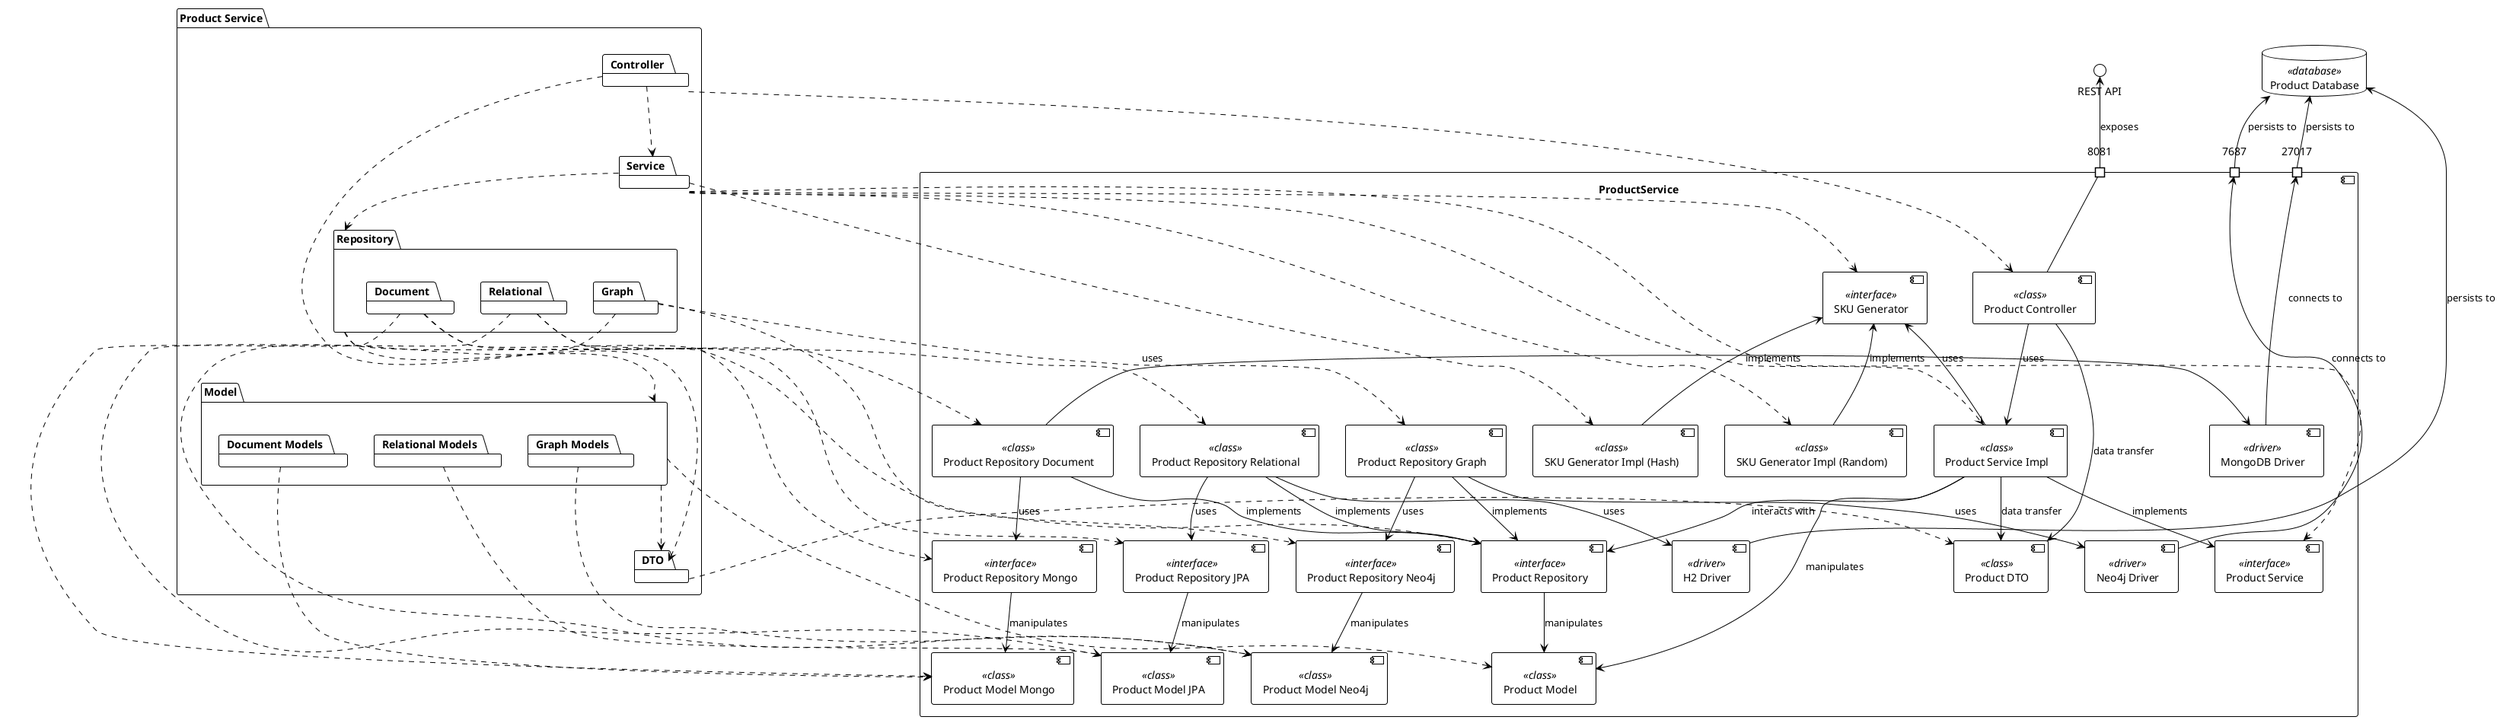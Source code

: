 @startuml
!theme plain

Component ProductService {
    Port "8081" as port8081
    component "Product Controller" as ProductCtrl <<class>>
    component "Product Service" as ProductSvc <<interface>>
    component "Product Service Impl" as ProductSvcImpl <<class>>
    component "SKU Generator" as SKUGeneratorI <<interface>>
    component "SKU Generator Impl (Hash)" as SKUGenerator <<class>>
    component "SKU Generator Impl (Random)" as SKUGeneratorRandom <<class>>
    component "Product DTO" as ProductDTO <<class>>
    component "Product Model" as ProductModel<<class>>
    component "Product Model Mongo" as ProductModelMongo <<class>>
    component "Product Model JPA" as ProductModelJPA <<class>>
    component "Product Model Neo4j" as ProductModelNeo4j <<class>>
    component "Product Repository" as ProductRepo <<interface>>
    component "Product Repository Document" as ProductRepoDoc <<class>>
    component "Product Repository Mongo" as ProductRepoMongo <<interface>>
    component "Product Repository Relational" as ProductRepoRel <<class>>
    component "Product Repository JPA" as ProductRepoJPA <<interface>>
    component "Product Repository Graph" as ProductRepoGraph <<class>>
    component "Product Repository Neo4j" as ProductRepoNeo4j <<interface>>
    component "MongoDB Driver" as MongoDriver <<driver>>
    component "Neo4j Driver" as Neo4jDriver <<driver>>
    component "H2 Driver" as H2Driver <<driver>>
    Port "27017" as portMongo
    Port "7687" as portNeo4j
}

database "Product Database" as ProductDB <<database>>

port8081 -up-> "REST API" : exposes

ProductCtrl -up- port8081

ProductSvcImpl -up-> SKUGeneratorI : uses
ProductSvcImpl -down-> ProductSvc : implements

ProductRepoDoc -down-> ProductRepo : implements
ProductRepoDoc -down-> ProductRepoMongo : uses
ProductRepoMongo -down-> ProductModelMongo : manipulates

SKUGeneratorI <-down- SKUGenerator : implements
SKUGeneratorI <-down- SKUGeneratorRandom : implements

ProductRepoRel -down-> ProductRepo : implements
ProductRepoRel -down-> ProductRepoJPA : uses
ProductRepoJPA -down-> ProductModelJPA : manipulates

ProductRepoGraph -down-> ProductRepo : implements
ProductRepoGraph -down-> ProductRepoNeo4j : uses
ProductRepoNeo4j -down-> ProductModelNeo4j : manipulates

ProductRepoDoc -right-> MongoDriver : uses
ProductRepoRel -down-> H2Driver : uses
ProductRepoGraph -down-> Neo4jDriver : uses

ProductSvcImpl -down-> ProductModel : manipulates
ProductRepo -down-> ProductModel : manipulates

ProductCtrl -down-> ProductSvcImpl : uses
ProductCtrl -down-> ProductDTO : data transfer
ProductSvcImpl -down-> ProductDTO : data transfer
ProductSvcImpl -down-> ProductRepo : interacts with

H2Driver -down-> ProductDB : persists to

MongoDriver -up-> portMongo : connects to
Neo4jDriver -up-> portNeo4j : connects to

portMongo -up-> ProductDB : persists to
portNeo4j -up-> ProductDB : persists to

package "Product Service" {
    package "Controller"
    package "Service"
    package "DTO"
    package "Model" {
        package "Document Models"
        package "Relational Models"
        package "Graph Models"
    }
    package "Repository" {
        package "Relational"
        package "Graph"
        package "Document"
    }
}

[Controller] ..> [Service]
[Controller] ..> [DTO]
[Service] ..> [Repository]
[Repository] ..> Model
Model ..> [DTO]

[Controller] ..> ProductCtrl
[Service] ..> ProductSvc
[Service] ..> ProductSvcImpl
[Service] ..> SKUGeneratorI
[Service] ..> SKUGenerator
[Service] ..> SKUGeneratorRandom
[Repository] ..> ProductRepo
[Document] ..> ProductRepoDoc
[Document] ..> ProductRepoMongo
[Relational] ..> ProductRepoRel
[Relational] ..> ProductRepoJPA
[Graph] ..> ProductRepoGraph
[Graph] ..> ProductRepoNeo4j
[Document] ..> ProductModelMongo
[Relational] ..> ProductModelJPA
[Graph] ..> ProductModelNeo4j
[DTO] ..> ProductDTO
[Model] ..> ProductModel
[Document Models] ..> ProductModelMongo
[Relational Models] ..> ProductModelJPA
[Graph Models] ..> ProductModelNeo4j

@enduml

